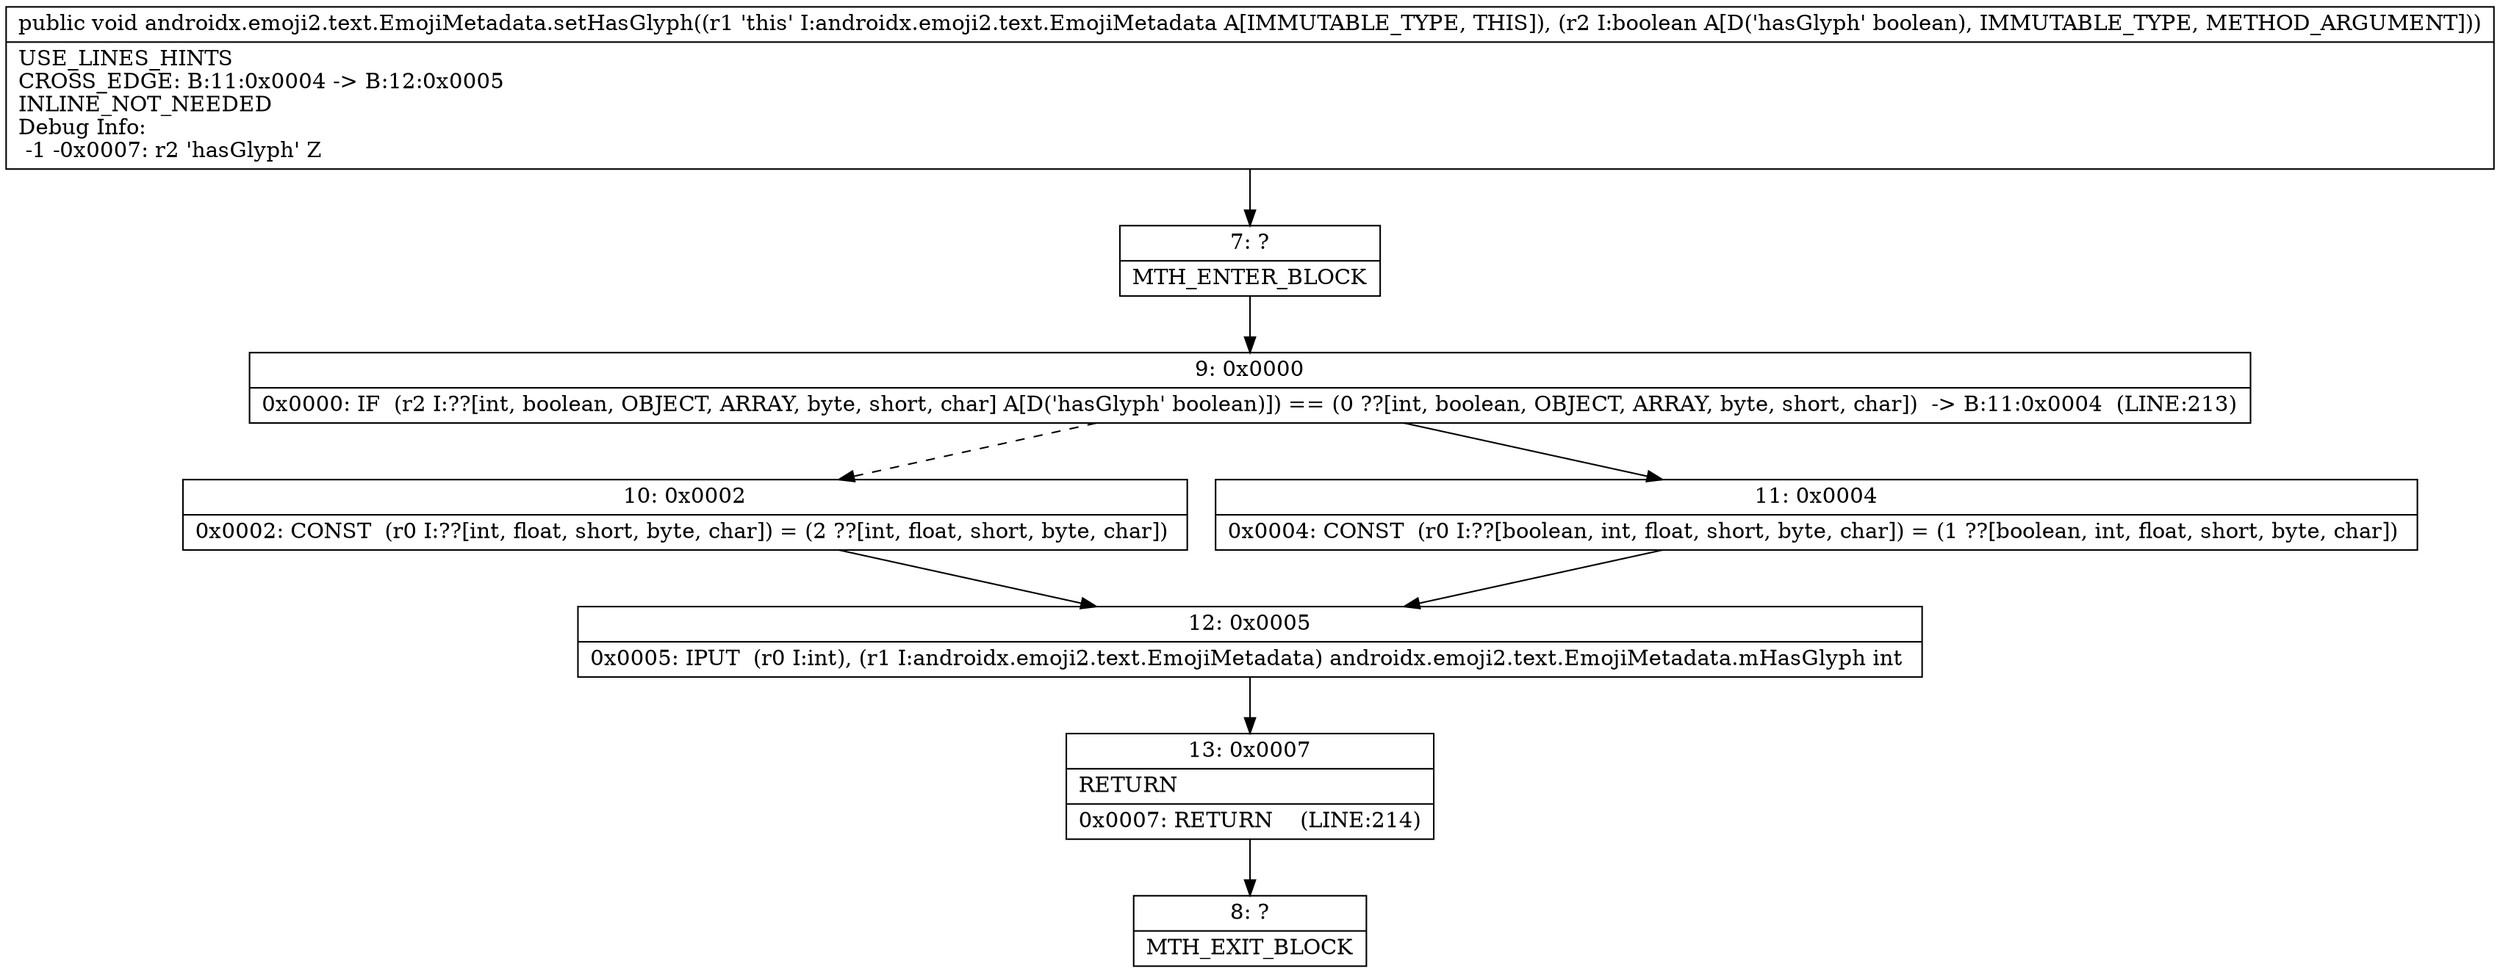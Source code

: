 digraph "CFG forandroidx.emoji2.text.EmojiMetadata.setHasGlyph(Z)V" {
Node_7 [shape=record,label="{7\:\ ?|MTH_ENTER_BLOCK\l}"];
Node_9 [shape=record,label="{9\:\ 0x0000|0x0000: IF  (r2 I:??[int, boolean, OBJECT, ARRAY, byte, short, char] A[D('hasGlyph' boolean)]) == (0 ??[int, boolean, OBJECT, ARRAY, byte, short, char])  \-\> B:11:0x0004  (LINE:213)\l}"];
Node_10 [shape=record,label="{10\:\ 0x0002|0x0002: CONST  (r0 I:??[int, float, short, byte, char]) = (2 ??[int, float, short, byte, char]) \l}"];
Node_12 [shape=record,label="{12\:\ 0x0005|0x0005: IPUT  (r0 I:int), (r1 I:androidx.emoji2.text.EmojiMetadata) androidx.emoji2.text.EmojiMetadata.mHasGlyph int \l}"];
Node_13 [shape=record,label="{13\:\ 0x0007|RETURN\l|0x0007: RETURN    (LINE:214)\l}"];
Node_8 [shape=record,label="{8\:\ ?|MTH_EXIT_BLOCK\l}"];
Node_11 [shape=record,label="{11\:\ 0x0004|0x0004: CONST  (r0 I:??[boolean, int, float, short, byte, char]) = (1 ??[boolean, int, float, short, byte, char]) \l}"];
MethodNode[shape=record,label="{public void androidx.emoji2.text.EmojiMetadata.setHasGlyph((r1 'this' I:androidx.emoji2.text.EmojiMetadata A[IMMUTABLE_TYPE, THIS]), (r2 I:boolean A[D('hasGlyph' boolean), IMMUTABLE_TYPE, METHOD_ARGUMENT]))  | USE_LINES_HINTS\lCROSS_EDGE: B:11:0x0004 \-\> B:12:0x0005\lINLINE_NOT_NEEDED\lDebug Info:\l  \-1 \-0x0007: r2 'hasGlyph' Z\l}"];
MethodNode -> Node_7;Node_7 -> Node_9;
Node_9 -> Node_10[style=dashed];
Node_9 -> Node_11;
Node_10 -> Node_12;
Node_12 -> Node_13;
Node_13 -> Node_8;
Node_11 -> Node_12;
}

